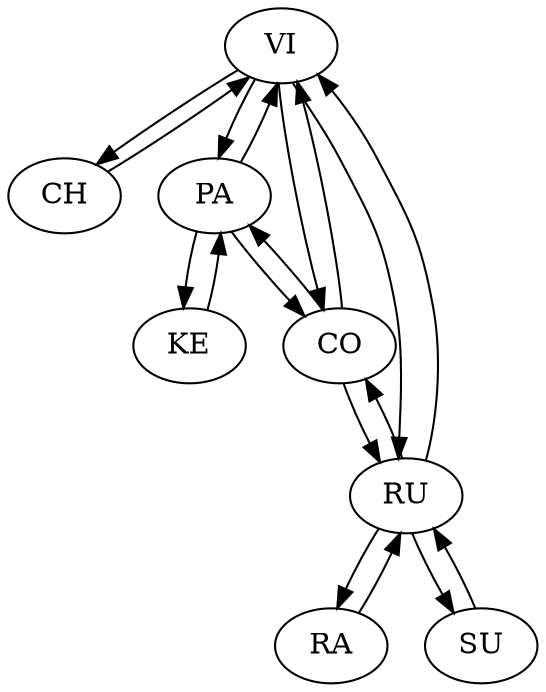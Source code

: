 digraph {
	VI
	CH
	PA
	KE
	CO
	RU
	RA
	SU
	VI -> PA
	VI -> CO
	VI -> CH
	VI -> RU
	CH -> VI
	PA -> VI
	PA -> KE
	PA -> CO
	KE -> PA
	CO -> VI
	CO -> PA
	CO -> RU
	RU -> VI
	RU -> CO
	RU -> RA
	RU -> SU
	RA -> RU
	SU -> RU
}
